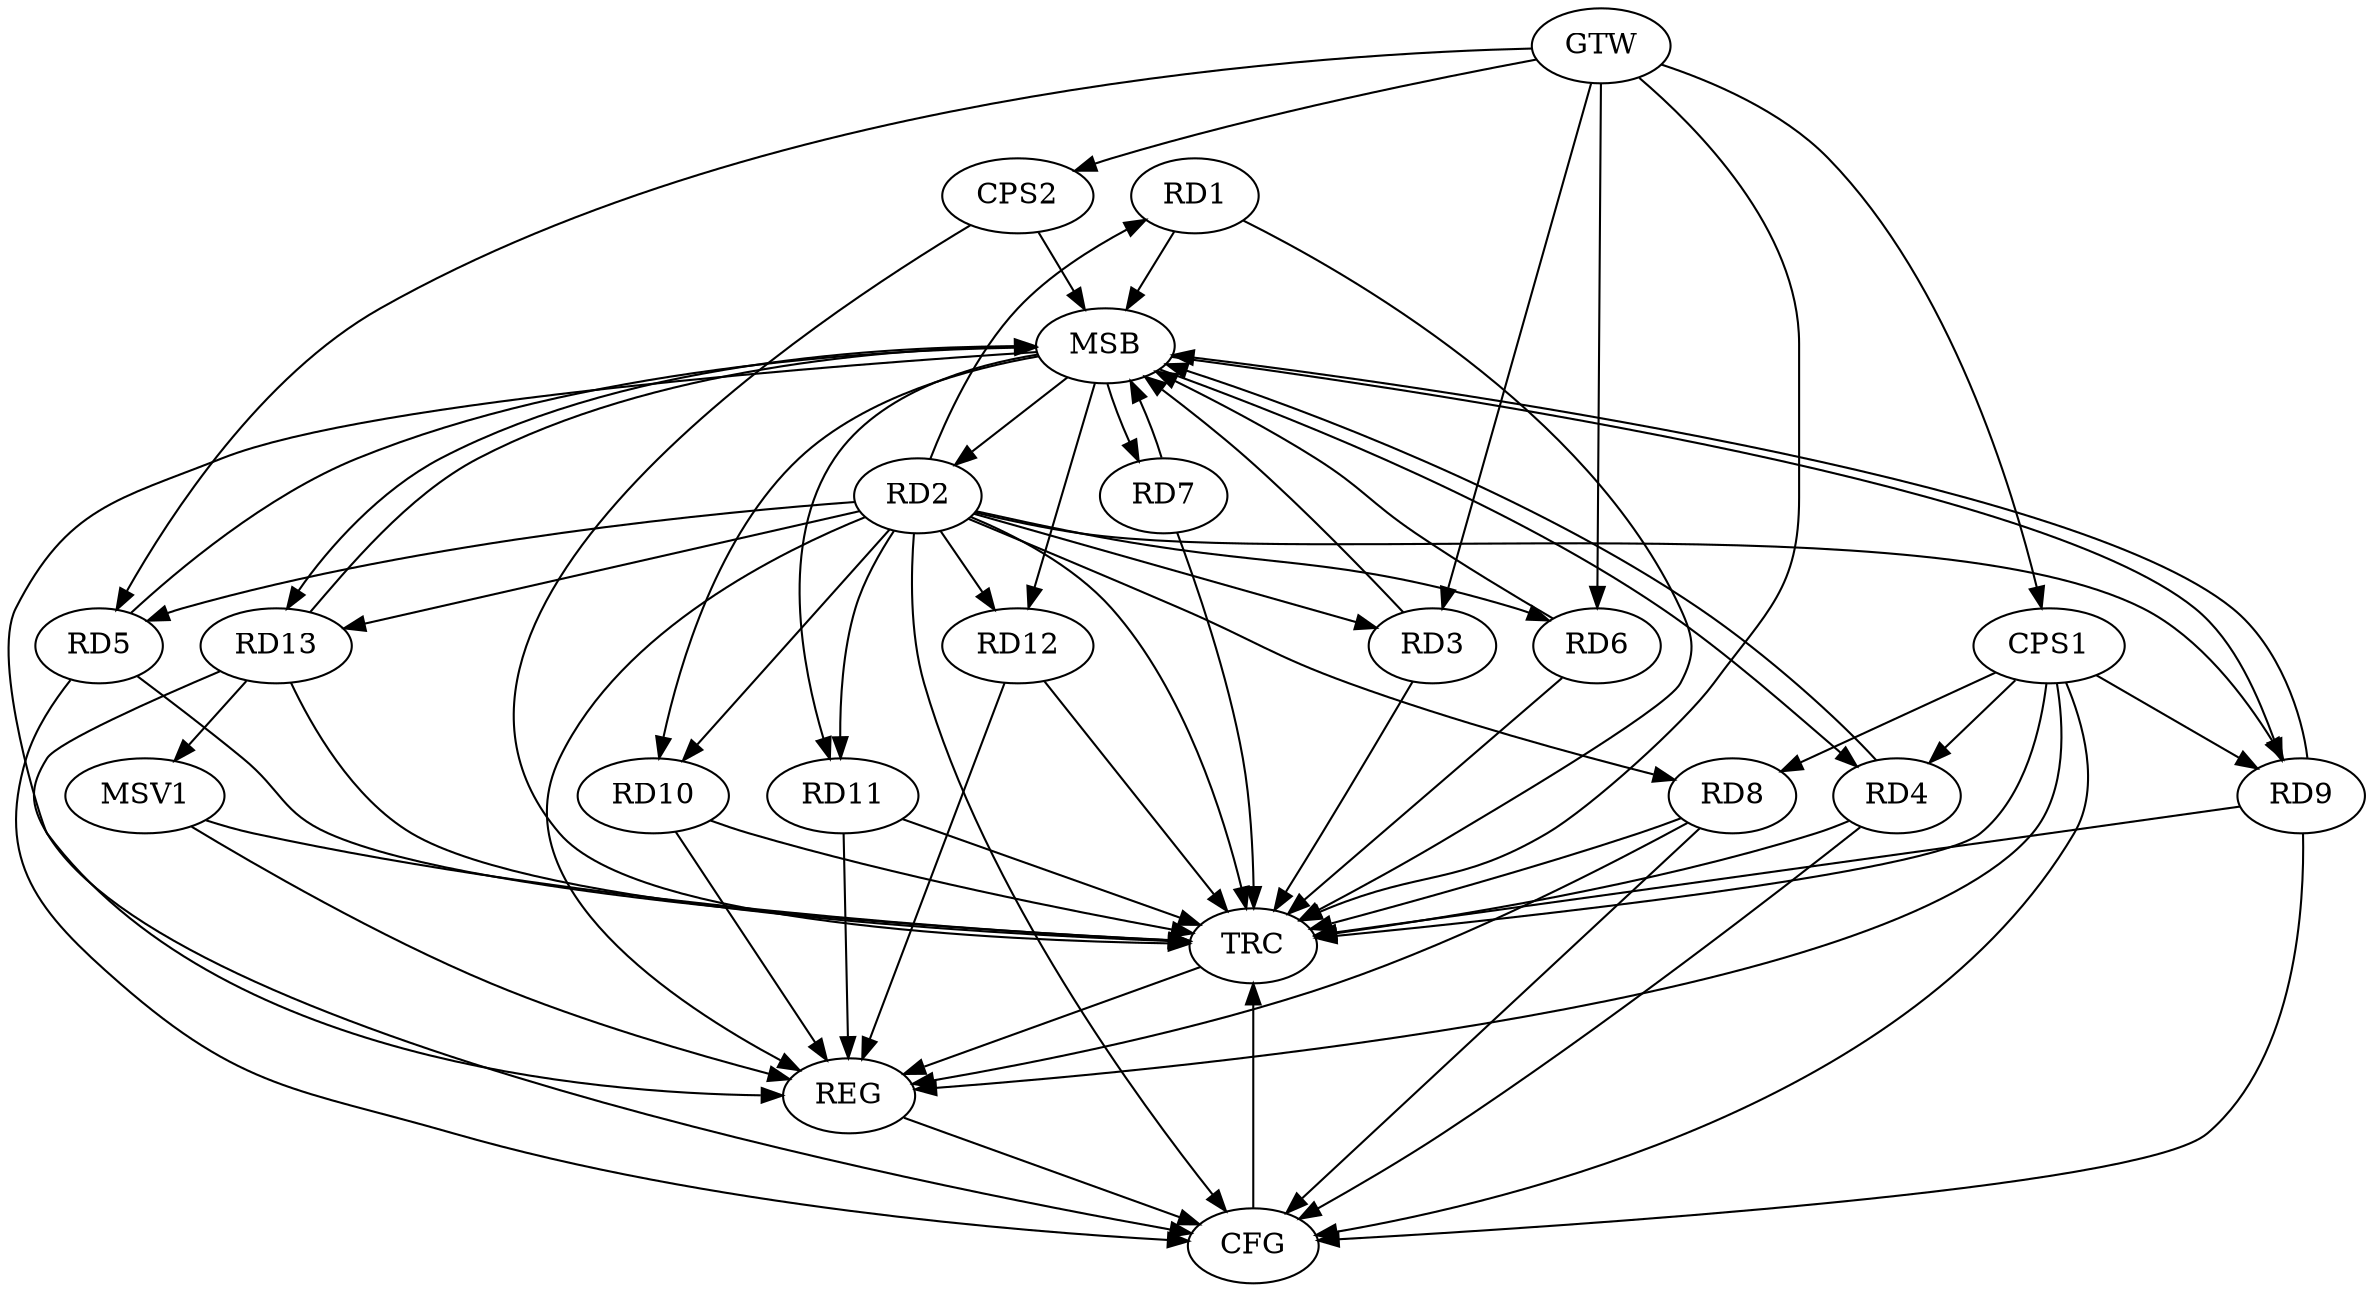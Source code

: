 strict digraph G {
  RD1 [ label="RD1" ];
  RD2 [ label="RD2" ];
  RD3 [ label="RD3" ];
  RD4 [ label="RD4" ];
  RD5 [ label="RD5" ];
  RD6 [ label="RD6" ];
  RD7 [ label="RD7" ];
  RD8 [ label="RD8" ];
  RD9 [ label="RD9" ];
  RD10 [ label="RD10" ];
  RD11 [ label="RD11" ];
  RD12 [ label="RD12" ];
  RD13 [ label="RD13" ];
  CPS1 [ label="CPS1" ];
  CPS2 [ label="CPS2" ];
  GTW [ label="GTW" ];
  REG [ label="REG" ];
  MSB [ label="MSB" ];
  CFG [ label="CFG" ];
  TRC [ label="TRC" ];
  MSV1 [ label="MSV1" ];
  RD2 -> RD1;
  RD2 -> RD13;
  CPS1 -> RD4;
  CPS1 -> RD8;
  CPS1 -> RD9;
  GTW -> RD3;
  GTW -> RD5;
  GTW -> RD6;
  GTW -> CPS1;
  GTW -> CPS2;
  RD2 -> REG;
  RD8 -> REG;
  RD10 -> REG;
  RD11 -> REG;
  RD12 -> REG;
  CPS1 -> REG;
  RD1 -> MSB;
  MSB -> RD10;
  MSB -> REG;
  RD3 -> MSB;
  MSB -> RD4;
  RD4 -> MSB;
  RD5 -> MSB;
  MSB -> RD7;
  RD6 -> MSB;
  MSB -> RD2;
  MSB -> RD9;
  MSB -> RD12;
  RD7 -> MSB;
  RD9 -> MSB;
  RD13 -> MSB;
  CPS2 -> MSB;
  MSB -> RD11;
  MSB -> RD13;
  RD2 -> CFG;
  RD4 -> CFG;
  CPS1 -> CFG;
  RD9 -> CFG;
  RD13 -> CFG;
  RD8 -> CFG;
  RD5 -> CFG;
  REG -> CFG;
  RD1 -> TRC;
  RD2 -> TRC;
  RD3 -> TRC;
  RD4 -> TRC;
  RD5 -> TRC;
  RD6 -> TRC;
  RD7 -> TRC;
  RD8 -> TRC;
  RD9 -> TRC;
  RD10 -> TRC;
  RD11 -> TRC;
  RD12 -> TRC;
  RD13 -> TRC;
  CPS1 -> TRC;
  CPS2 -> TRC;
  GTW -> TRC;
  CFG -> TRC;
  TRC -> REG;
  RD2 -> RD11;
  RD2 -> RD6;
  RD2 -> RD12;
  RD2 -> RD10;
  RD2 -> RD9;
  RD2 -> RD8;
  RD2 -> RD5;
  RD2 -> RD3;
  RD13 -> MSV1;
  MSV1 -> REG;
  MSV1 -> TRC;
}
